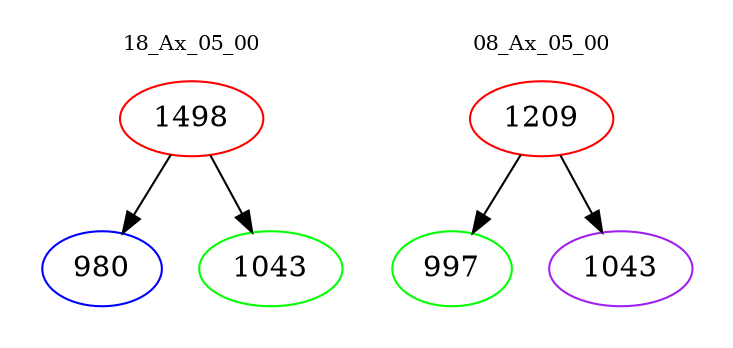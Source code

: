 digraph{
subgraph cluster_0 {
color = white
label = "18_Ax_05_00";
fontsize=10;
T0_1498 [label="1498", color="red"]
T0_1498 -> T0_980 [color="black"]
T0_980 [label="980", color="blue"]
T0_1498 -> T0_1043 [color="black"]
T0_1043 [label="1043", color="green"]
}
subgraph cluster_1 {
color = white
label = "08_Ax_05_00";
fontsize=10;
T1_1209 [label="1209", color="red"]
T1_1209 -> T1_997 [color="black"]
T1_997 [label="997", color="green"]
T1_1209 -> T1_1043 [color="black"]
T1_1043 [label="1043", color="purple"]
}
}
